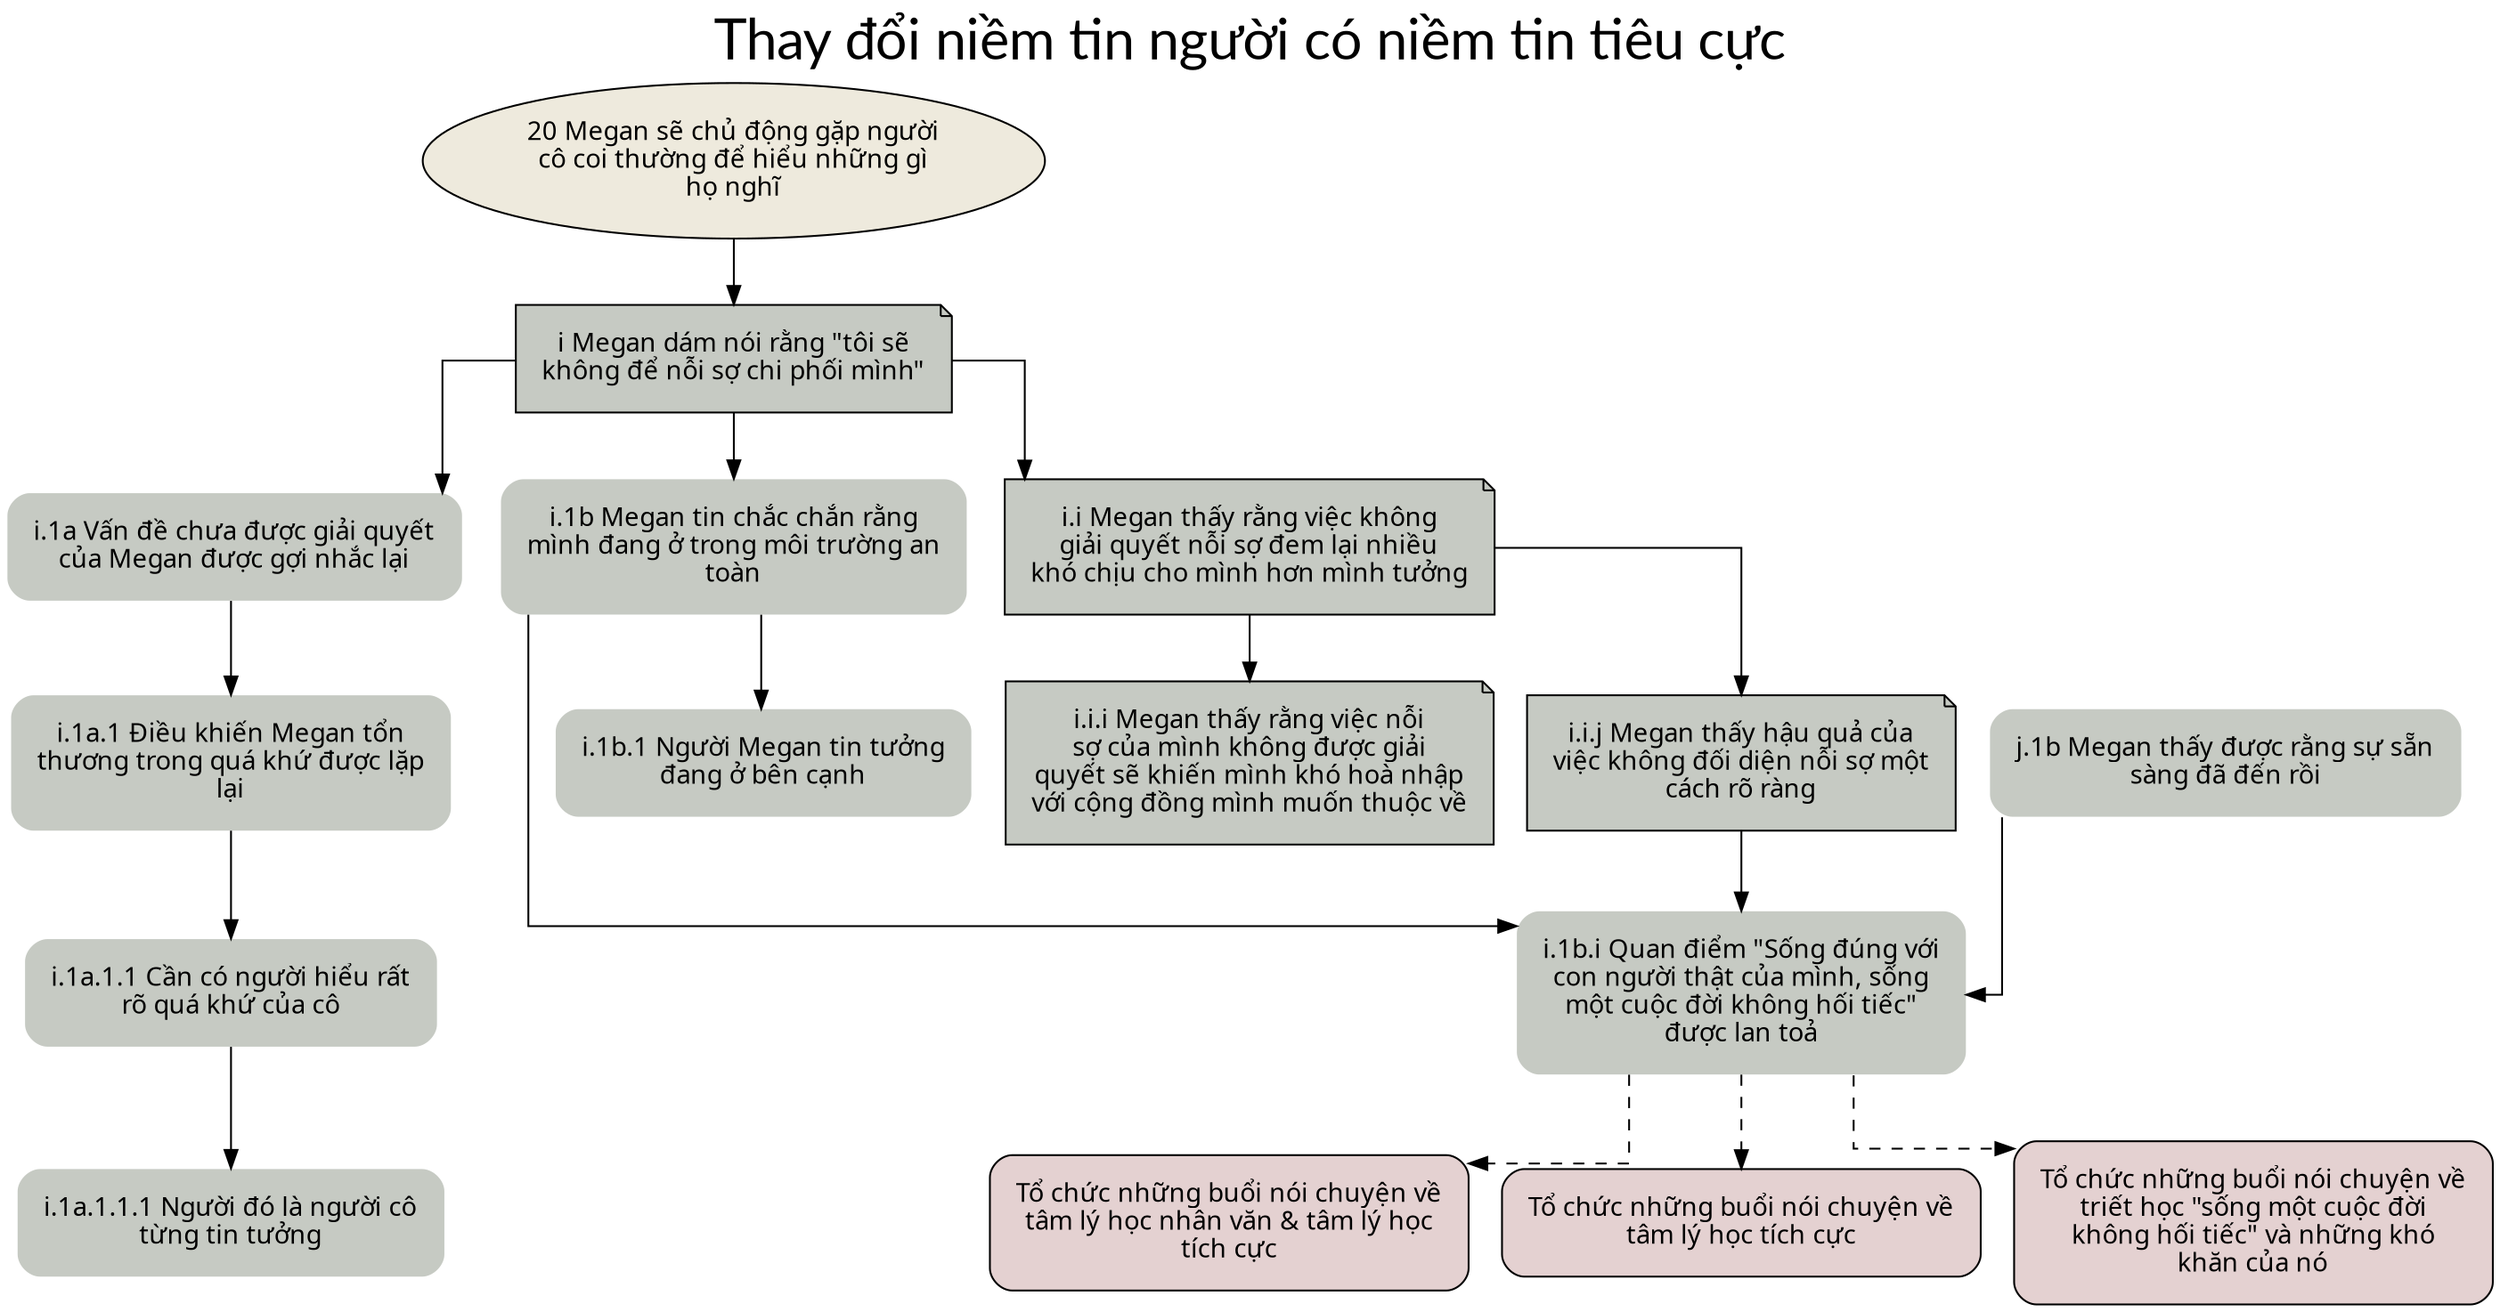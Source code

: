 digraph branch_i{
splines=ortho;
			overlap=false
		style=rounded
		// ranksep="0.4";
		label="Thay đổi niềm tin người có niềm tin tiêu cực";
		sep=10
		fontsize = 30
		labelloc="t";
		fontname="Lato";
//NODES
//====================


node [ shape=plaintext style="filled, rounded" fontname="SVN-Avo" margin=0.2 fillcolor="#c6cac3" ] //Reset style

//All masterGraph nodes

node [ shape=plaintext style="filled, rounded" fontname="SVN-Avo" margin=0.2 fillcolor="#c6cac3" ]

node [ shape=plaintext style="filled, rounded" fontname="SVN-Avo" margin=0.2 fillcolor="#c6cac3" ] //Reset style

//All branch_20 nodes

node [ shape=oval margin=0.1 fillcolor="#EEEADD" style="filled, rounded" ]
"20 Megan sẽ chủ động gặp người cô coi thường để hiểu những gì họ nghĩ" [ label = "20 Megan sẽ chủ động gặp người\ncô coi thường để hiểu những gì\nhọ nghĩ" ] 

node [ shape=plaintext style="filled, rounded" fontname="SVN-Avo" margin=0.2 fillcolor="#c6cac3" ] //Reset style

//All Mục tiêu nodes
"j.1b Megan thấy được rằng sự sẵn sàng đã đến rồi" [ label = "j.1b Megan thấy được rằng sự sẵn\nsàng đã đến rồi" ] 
"i.1b.i Quan điểm ❝Sống đúng với con người thật của mình, sống một cuộc đời không hối tiếc❞ được lan toả" [ label = "i.1b.i Quan điểm \"Sống đúng với\ncon người thật của mình, sống\nmột cuộc đời không hối tiếc\"\nđược lan toả" ] 
"i.1b.1 Người Megan tin tưởng đang ở bên cạnh" [ label = "i.1b.1 Người Megan tin tưởng\nđang ở bên cạnh" ] 
"i.1a.1.1.1 Người đó là người cô từng tin tưởng" [ label = "i.1a.1.1.1 Người đó là người cô\ntừng tin tưởng" ] 
"i.1a.1.1 Cần có người hiểu rất rõ quá khứ của cô" [ label = "i.1a.1.1 Cần có người hiểu rất\nrõ quá khứ của cô" ] 
"i.1a.1 Điều khiến Megan tổn thương trong quá khứ được lặp lại" [ label = "i.1a.1 Điều khiến Megan tổn\nthương trong quá khứ được lặp\nlại" ] 
"i.1a Vấn đề chưa được giải quyết của Megan được gợi nhắc lại" [ label = "i.1a Vấn đề chưa được giải quyết\ncủa Megan được gợi nhắc lại" ] 
"i.1b Megan tin chắc chắn rằng mình đang ở trong môi trường an toàn" [ label = "i.1b Megan tin chắc chắn rằng\nmình đang ở trong môi trường an\ntoàn" ] 
"20 Megan sẽ chủ động gặp người cô coi thường để hiểu những gì họ nghĩ" [ label = "20 Megan sẽ chủ động gặp người\ncô coi thường để hiểu những gì\nhọ nghĩ" ] 

node [ shape=plaintext style="filled, rounded" fontname="SVN-Avo" margin=0.2 fillcolor="#c6cac3" ] //Reset style

//All Ý tưởng tốt hơn nodes

node [ shape=box3d style="filled, rounded" fillcolor="#D1E4DD" ]

node [ shape=plaintext style="filled, rounded" fontname="SVN-Avo" margin=0.2 fillcolor="#c6cac3" ] //Reset style

//All Yếu tố hỗ trợ nodes

node [ shape=note style=filled ]
"i.1b.i Quan điểm ❝Sống đúng với con người thật của mình, sống một cuộc đời không hối tiếc❞ được lan toả" [ label = "i.1b.i Quan điểm \"Sống đúng với\ncon người thật của mình, sống\nmột cuộc đời không hối tiếc\"\nđược lan toả" ] 
"i.i.i Megan thấy rằng việc nỗi sợ của mình không được giải quyết sẽ khiến mình khó hoà nhập với cộng đồng mình muốn thuộc về" [ label = "i.i.i Megan thấy rằng việc nỗi\nsợ của mình không được giải\nquyết sẽ khiến mình khó hoà nhập\nvới cộng đồng mình muốn thuộc về" ] 
"i.i.j Megan thấy hậu quả của việc không đối diện nỗi sợ một cách rõ ràng" [ label = "i.i.j Megan thấy hậu quả của\nviệc không đối diện nỗi sợ một\ncách rõ ràng" ] 
"i.1b.i Quan điểm ❝Sống đúng với con người thật của mình, sống một cuộc đời không hối tiếc❞ được lan toả" [ label = "i.1b.i Quan điểm \"Sống đúng với\ncon người thật của mình, sống\nmột cuộc đời không hối tiếc\"\nđược lan toả" ] 
"i.i Megan thấy rằng việc không giải quyết nỗi sợ đem lại nhiều khó chịu cho mình hơn mình tưởng" [ label = "i.i Megan thấy rằng việc không\ngiải quyết nỗi sợ đem lại nhiều\nkhó chịu cho mình hơn mình tưởng" ] 
"i Megan dám nói rằng ❝tôi sẽ không để nỗi sợ chi phối mình❞" [ label = "i Megan dám nói rằng \"tôi sẽ\nkhông để nỗi sợ chi phối mình\"" ] 

node [ shape=plaintext style="filled, rounded" fontname="SVN-Avo" margin=0.2 fillcolor="#c6cac3" ] //Reset style

//All Tham khảo nodes

node [ shape=plain fillcolor=white ]

node [ shape=plaintext style="filled, rounded" fontname="SVN-Avo" margin=0.2 fillcolor="#c6cac3" ] //Reset style

//All Hoạt động nodes

node [ fillcolor="#E4D1D1" shape=polygon ]
"Tổ chức những buổi nói chuyện về tâm lý học nhân văn & tâm lý học tích cực" [ label = "Tổ chức những buổi nói chuyện về\ntâm lý học nhân văn & tâm lý học\ntích cực" ] 
"Tổ chức những buổi nói chuyện về tâm lý học tích cực" [ label = "Tổ chức những buổi nói chuyện về\ntâm lý học tích cực" ] 
"Tổ chức những buổi nói chuyện về tâm lý học nhân văn & tâm lý học tích cực" [ label = "Tổ chức những buổi nói chuyện về\ntâm lý học nhân văn & tâm lý học\ntích cực" ] 
"Tổ chức những buổi nói chuyện về triết học ❝sống một cuộc đời không hối tiếc❞ và những khó khăn của nó" [ label = "Tổ chức những buổi nói chuyện về\ntriết học \"sống một cuộc đời\nkhông hối tiếc\" và những khó\nkhăn của nó" ] 

node [ shape=plaintext style="filled, rounded" fontname="SVN-Avo" margin=0.2 fillcolor="#c6cac3" ] //Reset style

//All branch_1a nodes

node [ shape=plaintext style="filled, rounded" fontname="SVN-Avo" margin=0.2 fillcolor="#c6cac3" ] //Reset style

//All branch_1b nodes

node [ shape=plaintext style="filled, rounded" fontname="SVN-Avo" margin=0.2 fillcolor="#c6cac3" ] //Reset style

//All branch_i nodes
"i.1b.i Quan điểm ❝Sống đúng với con người thật của mình, sống một cuộc đời không hối tiếc❞ được lan toả" [ label = "i.1b.i Quan điểm \"Sống đúng với\ncon người thật của mình, sống\nmột cuộc đời không hối tiếc\"\nđược lan toả" ] 
"i.1b.i Quan điểm ❝Sống đúng với con người thật của mình, sống một cuộc đời không hối tiếc❞ được lan toả" [ label = "i.1b.i Quan điểm \"Sống đúng với\ncon người thật của mình, sống\nmột cuộc đời không hối tiếc\"\nđược lan toả" ] 
"i.i.i Megan thấy rằng việc nỗi sợ của mình không được giải quyết sẽ khiến mình khó hoà nhập với cộng đồng mình muốn thuộc về" [ label = "i.i.i Megan thấy rằng việc nỗi\nsợ của mình không được giải\nquyết sẽ khiến mình khó hoà nhập\nvới cộng đồng mình muốn thuộc về" ] 
"i.i.j Megan thấy hậu quả của việc không đối diện nỗi sợ một cách rõ ràng" [ label = "i.i.j Megan thấy hậu quả của\nviệc không đối diện nỗi sợ một\ncách rõ ràng" ] 
"i.1b.1 Người Megan tin tưởng đang ở bên cạnh" [ label = "i.1b.1 Người Megan tin tưởng\nđang ở bên cạnh" ] 
"i.1b.i Quan điểm ❝Sống đúng với con người thật của mình, sống một cuộc đời không hối tiếc❞ được lan toả" [ label = "i.1b.i Quan điểm \"Sống đúng với\ncon người thật của mình, sống\nmột cuộc đời không hối tiếc\"\nđược lan toả" ] 
"i.1a.1.1.1 Người đó là người cô từng tin tưởng" [ label = "i.1a.1.1.1 Người đó là người cô\ntừng tin tưởng" ] 
"i.1a.1.1 Cần có người hiểu rất rõ quá khứ của cô" [ label = "i.1a.1.1 Cần có người hiểu rất\nrõ quá khứ của cô" ] 
"i.1a.1 Điều khiến Megan tổn thương trong quá khứ được lặp lại" [ label = "i.1a.1 Điều khiến Megan tổn\nthương trong quá khứ được lặp\nlại" ] 
"i.1b Megan tin chắc chắn rằng mình đang ở trong môi trường an toàn" [ label = "i.1b Megan tin chắc chắn rằng\nmình đang ở trong môi trường an\ntoàn" ] 
"i.1a Vấn đề chưa được giải quyết của Megan được gợi nhắc lại" [ label = "i.1a Vấn đề chưa được giải quyết\ncủa Megan được gợi nhắc lại" ] 
"i.1b Megan tin chắc chắn rằng mình đang ở trong môi trường an toàn" [ label = "i.1b Megan tin chắc chắn rằng\nmình đang ở trong môi trường an\ntoàn" ] 
"i.i Megan thấy rằng việc không giải quyết nỗi sợ đem lại nhiều khó chịu cho mình hơn mình tưởng" [ label = "i.i Megan thấy rằng việc không\ngiải quyết nỗi sợ đem lại nhiều\nkhó chịu cho mình hơn mình tưởng" ] 
"i Megan dám nói rằng ❝tôi sẽ không để nỗi sợ chi phối mình❞" [ label = "i Megan dám nói rằng \"tôi sẽ\nkhông để nỗi sợ chi phối mình\"" ] 

node [ shape=plaintext style="filled, rounded" fontname="SVN-Avo" margin=0.2 fillcolor="#c6cac3" ] //Reset style

//All branch_j nodes
"j.1b Megan thấy được rằng sự sẵn sàng đã đến rồi" [ label = "j.1b Megan thấy được rằng sự sẵn\nsàng đã đến rồi" ] 
"j.1b Megan thấy được rằng sự sẵn sàng đã đến rồi" [ label = "j.1b Megan thấy được rằng sự sẵn\nsàng đã đến rồi" ] 

node [ shape=plaintext style="filled, rounded" fontname="SVN-Avo" margin=0.2 fillcolor="#c6cac3" ] //Reset style

//All branch_k nodes

node [ shape=plaintext style="filled, rounded" fontname="SVN-Avo" margin=0.2 fillcolor="#c6cac3" ] //Reset style

//All branch_l nodes

node [ shape=plaintext style="filled, rounded" fontname="SVN-Avo" margin=0.2 fillcolor="#c6cac3" ] //Reset style

//All branch_m nodes

node [ shape=plaintext style="filled, rounded" fontname="SVN-Avo" margin=0.2 fillcolor="#c6cac3" ] //Reset style

//All branch_n nodes

node [ shape=plaintext style="filled, rounded" fontname="SVN-Avo" margin=0.2 fillcolor="#c6cac3" ] //Reset style

//All branch_o nodes

node [ shape=plaintext style="filled, rounded" fontname="SVN-Avo" margin=0.2 fillcolor="#c6cac3" ] //Reset style

//All branch_p nodes

node [ shape=plaintext style="filled, rounded" fontname="SVN-Avo" margin=0.2 fillcolor="#c6cac3" ] //Reset style

//All branch_q nodes

node [ shape=plaintext style="filled, rounded" fontname="SVN-Avo" margin=0.2 fillcolor="#c6cac3" ] //Reset style

//All branch_r nodes


//EDGES
//====================

edge [ penwidth=1 ] //Reset style

//All masterGraph edges

edge [ penwidth=1 ]

edge [ penwidth=1 ] //Reset style

//All Mục tiêu edges
"i.i.j Megan thấy hậu quả của việc không đối diện nỗi sợ một cách rõ ràng" -> "i.1b.i Quan điểm ❝Sống đúng với con người thật của mình, sống một cuộc đời không hối tiếc❞ được lan toả"
"i.1b Megan tin chắc chắn rằng mình đang ở trong môi trường an toàn" -> "i.1b.1 Người Megan tin tưởng đang ở bên cạnh"
"i.1a.1.1 Cần có người hiểu rất rõ quá khứ của cô" -> "i.1a.1.1.1 Người đó là người cô từng tin tưởng"
"i.1a.1 Điều khiến Megan tổn thương trong quá khứ được lặp lại" -> "i.1a.1.1 Cần có người hiểu rất rõ quá khứ của cô"
"i.1a Vấn đề chưa được giải quyết của Megan được gợi nhắc lại" -> "i.1a.1 Điều khiến Megan tổn thương trong quá khứ được lặp lại"
"i Megan dám nói rằng ❝tôi sẽ không để nỗi sợ chi phối mình❞" -> "i.1a Vấn đề chưa được giải quyết của Megan được gợi nhắc lại"
"i Megan dám nói rằng ❝tôi sẽ không để nỗi sợ chi phối mình❞" -> "i.1b Megan tin chắc chắn rằng mình đang ở trong môi trường an toàn"

edge [ penwidth=1 ] //Reset style

//All Đi chung edges

edge [ penwidth=1 ] //Reset style

//All Ý tưởng tốt hơn edges

edge [ penwidth=1 ] //Reset style

//All Yếu tố hỗ trợ edges
"j.1b Megan thấy được rằng sự sẵn sàng đã đến rồi" -> "i.1b.i Quan điểm ❝Sống đúng với con người thật của mình, sống một cuộc đời không hối tiếc❞ được lan toả"
"i.i Megan thấy rằng việc không giải quyết nỗi sợ đem lại nhiều khó chịu cho mình hơn mình tưởng" -> "i.i.i Megan thấy rằng việc nỗi sợ của mình không được giải quyết sẽ khiến mình khó hoà nhập với cộng đồng mình muốn thuộc về"
"i.i Megan thấy rằng việc không giải quyết nỗi sợ đem lại nhiều khó chịu cho mình hơn mình tưởng" -> "i.i.j Megan thấy hậu quả của việc không đối diện nỗi sợ một cách rõ ràng"
"i.1b Megan tin chắc chắn rằng mình đang ở trong môi trường an toàn" -> "i.1b.i Quan điểm ❝Sống đúng với con người thật của mình, sống một cuộc đời không hối tiếc❞ được lan toả"
"i Megan dám nói rằng ❝tôi sẽ không để nỗi sợ chi phối mình❞" -> "i.i Megan thấy rằng việc không giải quyết nỗi sợ đem lại nhiều khó chịu cho mình hơn mình tưởng"
"20 Megan sẽ chủ động gặp người cô coi thường để hiểu những gì họ nghĩ" -> "i Megan dám nói rằng ❝tôi sẽ không để nỗi sợ chi phối mình❞"

edge [ penwidth=1 ] //Reset style

//All Tham khảo edges

edge [ style=dashed ]

edge [ penwidth=1 ] //Reset style

//All Hoạt động edges
"i.1b.i Quan điểm ❝Sống đúng với con người thật của mình, sống một cuộc đời không hối tiếc❞ được lan toả" -> "Tổ chức những buổi nói chuyện về tâm lý học tích cực"
"i.1b.i Quan điểm ❝Sống đúng với con người thật của mình, sống một cuộc đời không hối tiếc❞ được lan toả" -> "Tổ chức những buổi nói chuyện về tâm lý học nhân văn & tâm lý học tích cực"
"i.1b.i Quan điểm ❝Sống đúng với con người thật của mình, sống một cuộc đời không hối tiếc❞ được lan toả" -> "Tổ chức những buổi nói chuyện về triết học ❝sống một cuộc đời không hối tiếc❞ và những khó khăn của nó"

}